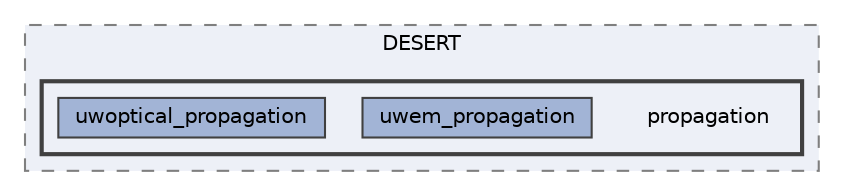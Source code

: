 digraph "propagation"
{
 // LATEX_PDF_SIZE
  bgcolor="transparent";
  edge [fontname=Helvetica,fontsize=10,labelfontname=Helvetica,labelfontsize=10];
  node [fontname=Helvetica,fontsize=10,shape=box,height=0.2,width=0.4];
  compound=true
  subgraph clusterdir_e7958754c60e4a9db517b80ac9bd8bbf {
    graph [ bgcolor="#edf0f7", pencolor="grey50", label="DESERT", fontname=Helvetica,fontsize=10 style="filled,dashed", URL="dir_e7958754c60e4a9db517b80ac9bd8bbf.html",tooltip=""]
  subgraph clusterdir_a917c7a805e958ac3c702f6fd81d5d90 {
    graph [ bgcolor="#edf0f7", pencolor="grey25", label="", fontname=Helvetica,fontsize=10 style="filled,bold", URL="dir_a917c7a805e958ac3c702f6fd81d5d90.html",tooltip=""]
    dir_a917c7a805e958ac3c702f6fd81d5d90 [shape=plaintext, label="propagation"];
  dir_1d714d3011a7450765590f6611976e29 [label="uwem_propagation", fillcolor="#a2b4d6", color="grey25", style="filled", URL="dir_1d714d3011a7450765590f6611976e29.html",tooltip=""];
  dir_b8e9a32f403ac876a2f17ff954c9fc9a [label="uwoptical_propagation", fillcolor="#a2b4d6", color="grey25", style="filled", URL="dir_b8e9a32f403ac876a2f17ff954c9fc9a.html",tooltip=""];
  }
  }
}
